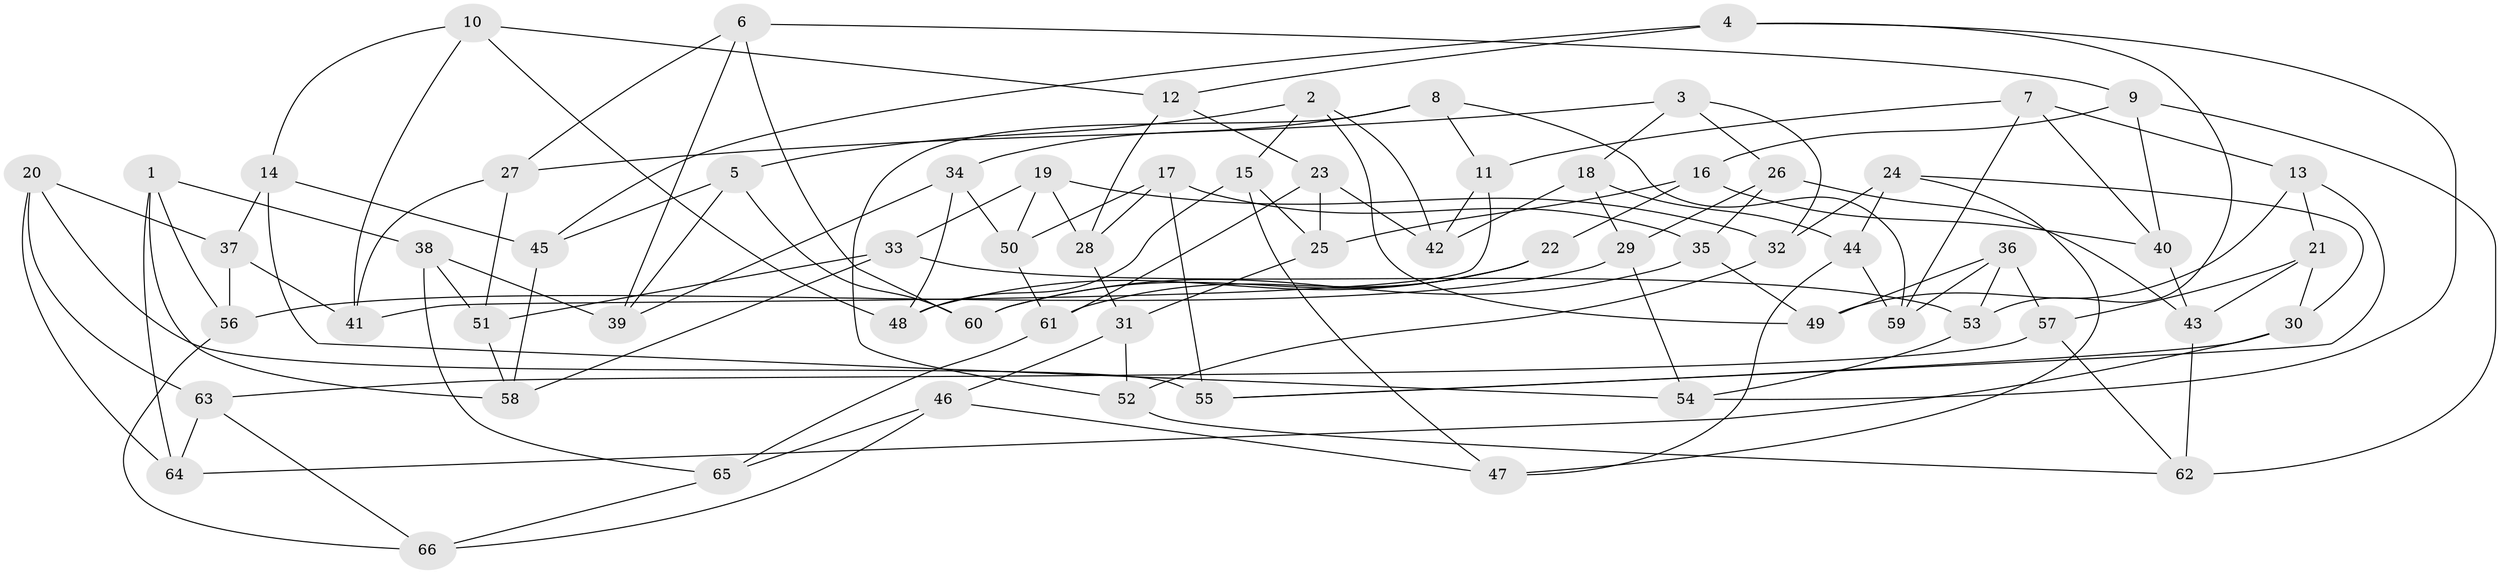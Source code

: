 // coarse degree distribution, {5: 0.1794871794871795, 3: 0.1794871794871795, 4: 0.48717948717948717, 6: 0.07692307692307693, 8: 0.02564102564102564, 9: 0.02564102564102564, 7: 0.02564102564102564}
// Generated by graph-tools (version 1.1) at 2025/02/03/04/25 22:02:13]
// undirected, 66 vertices, 132 edges
graph export_dot {
graph [start="1"]
  node [color=gray90,style=filled];
  1;
  2;
  3;
  4;
  5;
  6;
  7;
  8;
  9;
  10;
  11;
  12;
  13;
  14;
  15;
  16;
  17;
  18;
  19;
  20;
  21;
  22;
  23;
  24;
  25;
  26;
  27;
  28;
  29;
  30;
  31;
  32;
  33;
  34;
  35;
  36;
  37;
  38;
  39;
  40;
  41;
  42;
  43;
  44;
  45;
  46;
  47;
  48;
  49;
  50;
  51;
  52;
  53;
  54;
  55;
  56;
  57;
  58;
  59;
  60;
  61;
  62;
  63;
  64;
  65;
  66;
  1 -- 38;
  1 -- 58;
  1 -- 64;
  1 -- 56;
  2 -- 5;
  2 -- 42;
  2 -- 15;
  2 -- 49;
  3 -- 27;
  3 -- 26;
  3 -- 18;
  3 -- 32;
  4 -- 45;
  4 -- 53;
  4 -- 12;
  4 -- 54;
  5 -- 60;
  5 -- 45;
  5 -- 39;
  6 -- 60;
  6 -- 9;
  6 -- 27;
  6 -- 39;
  7 -- 11;
  7 -- 13;
  7 -- 59;
  7 -- 40;
  8 -- 59;
  8 -- 34;
  8 -- 11;
  8 -- 52;
  9 -- 62;
  9 -- 40;
  9 -- 16;
  10 -- 14;
  10 -- 41;
  10 -- 12;
  10 -- 48;
  11 -- 41;
  11 -- 42;
  12 -- 23;
  12 -- 28;
  13 -- 21;
  13 -- 55;
  13 -- 49;
  14 -- 54;
  14 -- 45;
  14 -- 37;
  15 -- 47;
  15 -- 48;
  15 -- 25;
  16 -- 40;
  16 -- 22;
  16 -- 25;
  17 -- 55;
  17 -- 28;
  17 -- 50;
  17 -- 35;
  18 -- 42;
  18 -- 44;
  18 -- 29;
  19 -- 33;
  19 -- 50;
  19 -- 28;
  19 -- 32;
  20 -- 37;
  20 -- 55;
  20 -- 64;
  20 -- 63;
  21 -- 43;
  21 -- 30;
  21 -- 57;
  22 -- 48;
  22 -- 60;
  22 -- 61;
  23 -- 42;
  23 -- 25;
  23 -- 61;
  24 -- 30;
  24 -- 44;
  24 -- 32;
  24 -- 47;
  25 -- 31;
  26 -- 43;
  26 -- 35;
  26 -- 29;
  27 -- 51;
  27 -- 41;
  28 -- 31;
  29 -- 54;
  29 -- 56;
  30 -- 55;
  30 -- 64;
  31 -- 46;
  31 -- 52;
  32 -- 52;
  33 -- 51;
  33 -- 53;
  33 -- 58;
  34 -- 39;
  34 -- 50;
  34 -- 48;
  35 -- 60;
  35 -- 49;
  36 -- 59;
  36 -- 57;
  36 -- 53;
  36 -- 49;
  37 -- 56;
  37 -- 41;
  38 -- 51;
  38 -- 65;
  38 -- 39;
  40 -- 43;
  43 -- 62;
  44 -- 47;
  44 -- 59;
  45 -- 58;
  46 -- 47;
  46 -- 66;
  46 -- 65;
  50 -- 61;
  51 -- 58;
  52 -- 62;
  53 -- 54;
  56 -- 66;
  57 -- 63;
  57 -- 62;
  61 -- 65;
  63 -- 66;
  63 -- 64;
  65 -- 66;
}
